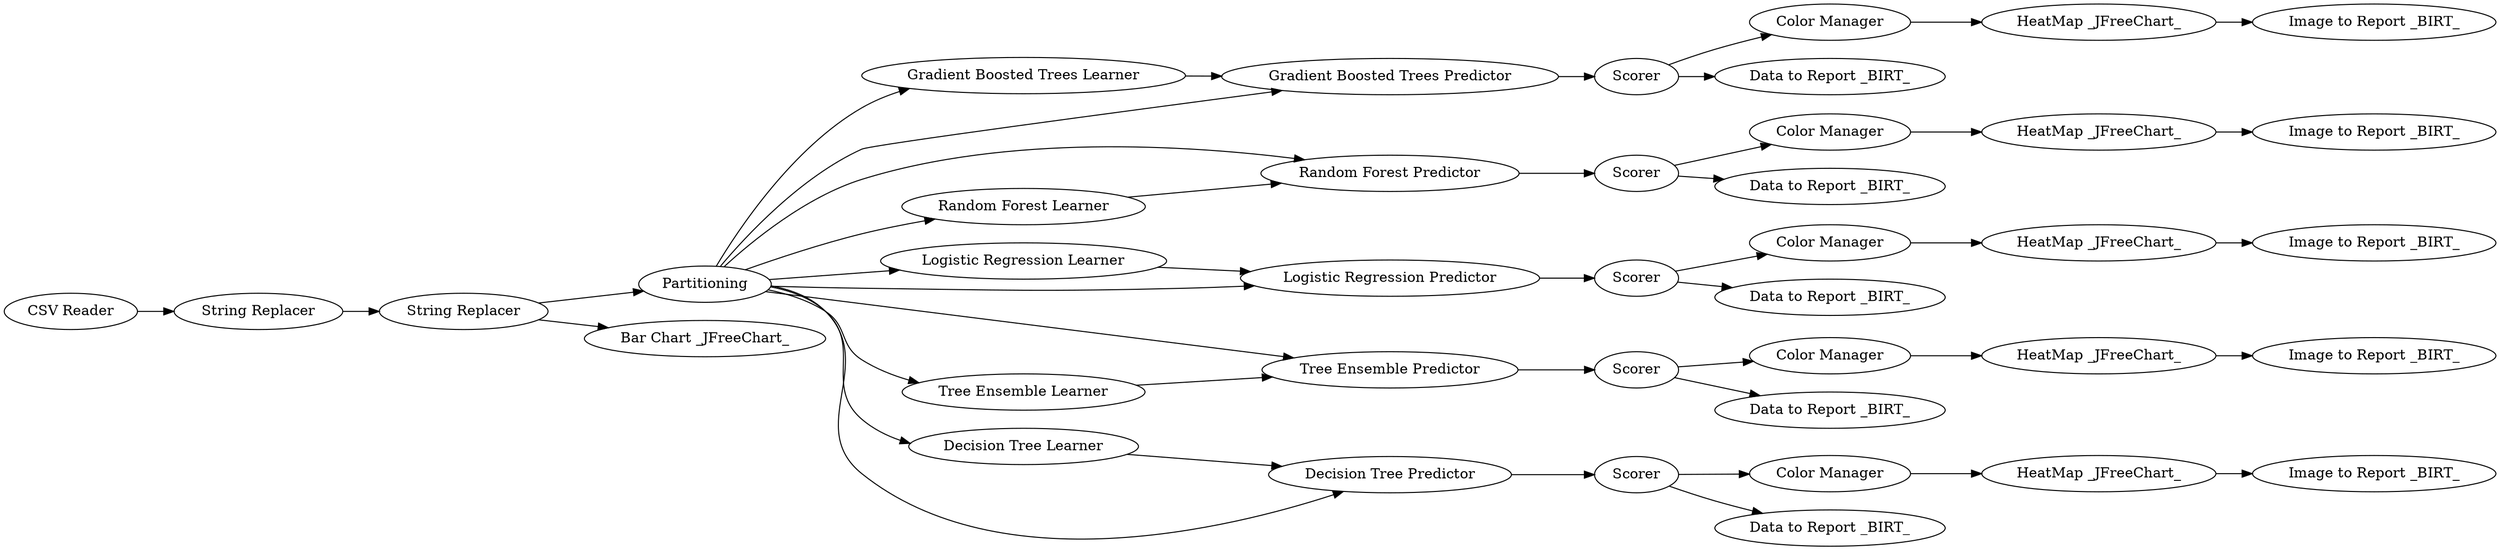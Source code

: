 digraph {
	20 -> 21
	7 -> 8
	39 -> 4
	25 -> 58
	19 -> 56
	21 -> 22
	4 -> 27
	58 -> 61
	27 -> 26
	4 -> 6
	61 -> 55
	51 -> 52
	39 -> 62
	18 -> 19
	28 -> 14
	1 -> 40
	50 -> 51
	4 -> 17
	56 -> 59
	14 -> 15
	17 -> 18
	25 -> 44
	15 -> 45
	60 -> 54
	26 -> 25
	47 -> 49
	4 -> 20
	8 -> 41
	4 -> 26
	4 -> 28
	6 -> 7
	40 -> 39
	4 -> 7
	15 -> 50
	22 -> 57
	22 -> 43
	4 -> 14
	4 -> 18
	49 -> 48
	57 -> 60
	4 -> 21
	8 -> 47
	59 -> 53
	19 -> 42
	27 [label="Logistic Regression Learner"]
	57 [label="Color Manager"]
	55 [label="Image to Report _BIRT_"]
	7 [label="Random Forest Predictor"]
	52 [label="Image to Report _BIRT_"]
	21 [label="Gradient Boosted Trees Predictor"]
	18 [label="Tree Ensemble Predictor"]
	26 [label="Logistic Regression Predictor"]
	58 [label="Color Manager"]
	8 [label=Scorer]
	17 [label="Tree Ensemble Learner"]
	19 [label=Scorer]
	49 [label="HeatMap _JFreeChart_"]
	41 [label="Data to Report _BIRT_"]
	51 [label="HeatMap _JFreeChart_"]
	56 [label="Color Manager"]
	6 [label="Random Forest Learner"]
	15 [label=Scorer]
	25 [label=Scorer]
	54 [label="Image to Report _BIRT_"]
	59 [label="HeatMap _JFreeChart_"]
	48 [label="Image to Report _BIRT_"]
	50 [label="Color Manager"]
	1 [label="CSV Reader"]
	42 [label="Data to Report _BIRT_"]
	22 [label=Scorer]
	53 [label="Image to Report _BIRT_"]
	28 [label="Decision Tree Learner"]
	4 [label=Partitioning]
	47 [label="Color Manager"]
	61 [label="HeatMap _JFreeChart_"]
	14 [label="Decision Tree Predictor"]
	60 [label="HeatMap _JFreeChart_"]
	20 [label="Gradient Boosted Trees Learner"]
	43 [label="Data to Report _BIRT_"]
	44 [label="Data to Report _BIRT_"]
	62 [label="Bar Chart _JFreeChart_"]
	40 [label="String Replacer"]
	39 [label="String Replacer"]
	45 [label="Data to Report _BIRT_"]
	rankdir=LR
}
